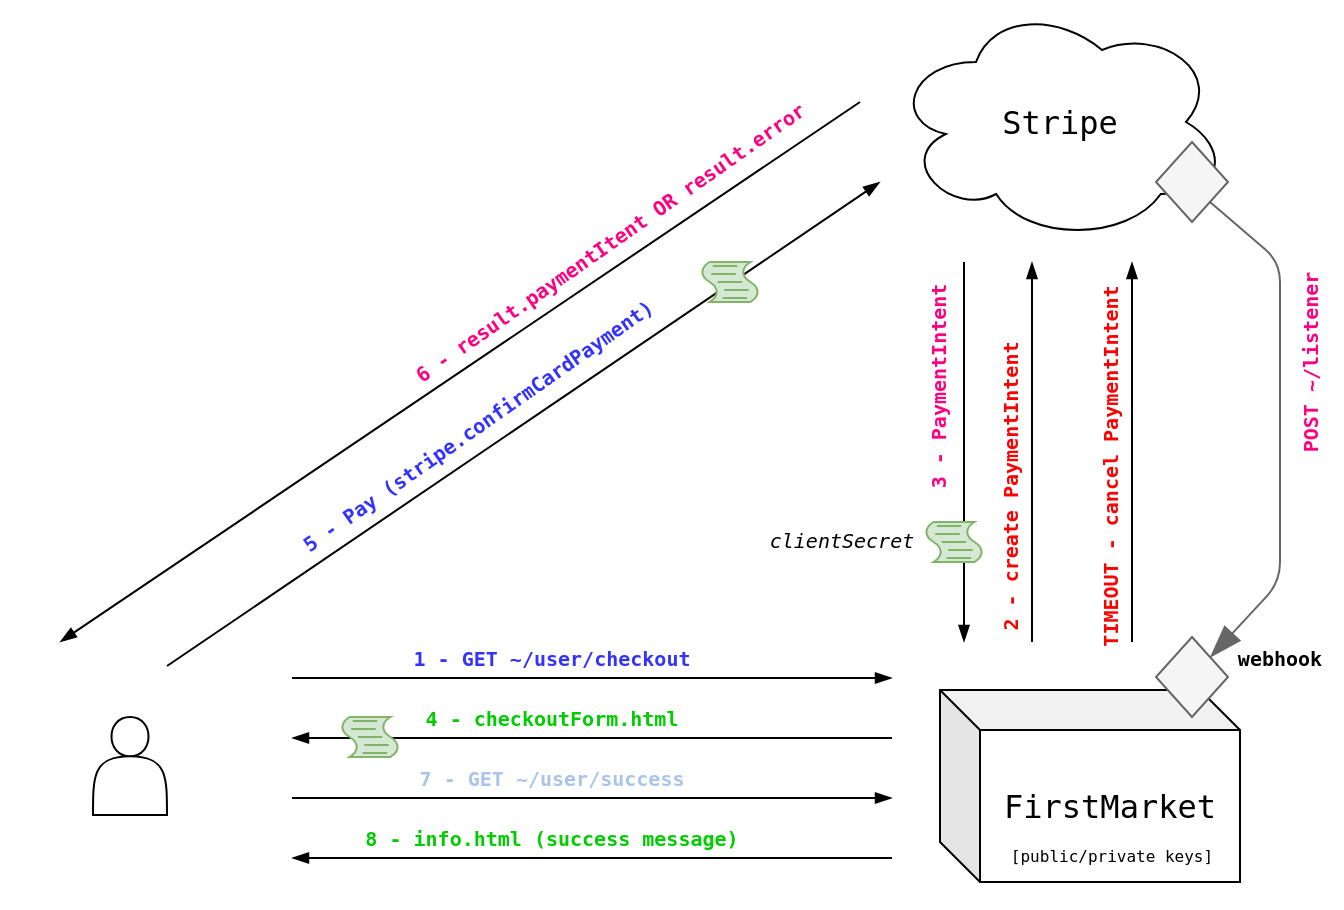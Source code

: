 <mxfile version="13.4.1" type="device"><diagram id="WtqXxqM5ryKhH50uXPpK" name="Page-1"><mxGraphModel dx="808" dy="421" grid="1" gridSize="10" guides="1" tooltips="1" connect="1" arrows="1" fold="1" page="1" pageScale="1" pageWidth="827" pageHeight="1169" math="0" shadow="0"><root><mxCell id="0"/><mxCell id="1" parent="0"/><mxCell id="HXmOIpXdoNOe7opn1vvZ-2" value="&lt;pre style=&quot;font-size: 16px&quot;&gt;&lt;font style=&quot;font-size: 16px&quot;&gt;FirstMarket&lt;br&gt;&lt;/font&gt;&lt;/pre&gt;" style="shape=cube;whiteSpace=wrap;html=1;boundedLbl=1;backgroundOutline=1;darkOpacity=0.05;darkOpacity2=0.1;" vertex="1" parent="1"><mxGeometry x="500" y="364" width="150" height="96" as="geometry"/></mxCell><mxCell id="HXmOIpXdoNOe7opn1vvZ-8" value="" style="shape=image;html=1;verticalAlign=top;verticalLabelPosition=bottom;labelBackgroundColor=#ffffff;imageAspect=0;aspect=fixed;image=https://cdn1.iconfinder.com/data/icons/seo-outline-colored-free/128/laptop-128.png" vertex="1" parent="1"><mxGeometry x="30" y="343" width="130" height="130" as="geometry"/></mxCell><mxCell id="HXmOIpXdoNOe7opn1vvZ-13" value="" style="shape=actor;whiteSpace=wrap;html=1;" vertex="1" parent="1"><mxGeometry x="76.5" y="377.5" width="37" height="49" as="geometry"/></mxCell><mxCell id="HXmOIpXdoNOe7opn1vvZ-14" value="" style="endArrow=blockThin;html=1;endFill=1;" edge="1" parent="1"><mxGeometry width="50" height="50" relative="1" as="geometry"><mxPoint x="176" y="358" as="sourcePoint"/><mxPoint x="476" y="358" as="targetPoint"/></mxGeometry></mxCell><mxCell id="HXmOIpXdoNOe7opn1vvZ-15" value="&lt;pre style=&quot;font-size: 10px&quot;&gt;&lt;font color=&quot;#3333FF&quot;&gt;&lt;b&gt;&lt;font style=&quot;font-size: 10px&quot;&gt;1 - GET ~/user/checkout&lt;/font&gt;&lt;/b&gt;&lt;/font&gt;&lt;/pre&gt;" style="text;html=1;strokeColor=none;fillColor=none;align=center;verticalAlign=middle;whiteSpace=wrap;rounded=0;" vertex="1" parent="1"><mxGeometry x="261" y="338" width="90" height="20" as="geometry"/></mxCell><mxCell id="HXmOIpXdoNOe7opn1vvZ-16" value="" style="endArrow=blockThin;html=1;endFill=1;" edge="1" parent="1"><mxGeometry width="50" height="50" relative="1" as="geometry"><mxPoint x="546" y="340" as="sourcePoint"/><mxPoint x="546" y="150" as="targetPoint"/></mxGeometry></mxCell><mxCell id="HXmOIpXdoNOe7opn1vvZ-17" value="" style="endArrow=blockThin;html=1;endFill=1;" edge="1" parent="1"><mxGeometry width="50" height="50" relative="1" as="geometry"><mxPoint x="512" y="150" as="sourcePoint"/><mxPoint x="512" y="340" as="targetPoint"/></mxGeometry></mxCell><mxCell id="HXmOIpXdoNOe7opn1vvZ-18" value="&lt;pre style=&quot;font-size: 10px&quot;&gt;&lt;font color=&quot;#FF0000&quot;&gt;&lt;b&gt;2 - create PaymentIntent&lt;/b&gt;&lt;/font&gt;&lt;/pre&gt;" style="text;html=1;strokeColor=none;fillColor=none;align=center;verticalAlign=middle;whiteSpace=wrap;rounded=0;rotation=-90;" vertex="1" parent="1"><mxGeometry x="490" y="252" width="90" height="20" as="geometry"/></mxCell><mxCell id="HXmOIpXdoNOe7opn1vvZ-19" value="&lt;pre style=&quot;font-size: 10px&quot;&gt;&lt;font color=&quot;#FF0080&quot;&gt;&lt;b&gt;3 - PaymentIntent&lt;/b&gt;&lt;/font&gt;&lt;/pre&gt;" style="text;html=1;strokeColor=none;fillColor=none;align=center;verticalAlign=middle;whiteSpace=wrap;rounded=0;rotation=-90;" vertex="1" parent="1"><mxGeometry x="454" y="202" width="90" height="20" as="geometry"/></mxCell><mxCell id="HXmOIpXdoNOe7opn1vvZ-21" value="" style="endArrow=none;html=1;endFill=0;startArrow=blockThin;startFill=1;" edge="1" parent="1"><mxGeometry width="50" height="50" relative="1" as="geometry"><mxPoint x="176" y="388" as="sourcePoint"/><mxPoint x="476" y="388" as="targetPoint"/></mxGeometry></mxCell><mxCell id="HXmOIpXdoNOe7opn1vvZ-22" value="&lt;pre style=&quot;font-size: 10px&quot;&gt;&lt;font color=&quot;#00CC00&quot;&gt;&lt;b&gt;&lt;font style=&quot;font-size: 10px&quot;&gt;4 - checkout&lt;/font&gt;Form.html&lt;/b&gt;&lt;/font&gt;&lt;/pre&gt;" style="text;html=1;strokeColor=none;fillColor=none;align=center;verticalAlign=middle;whiteSpace=wrap;rounded=0;" vertex="1" parent="1"><mxGeometry x="261" y="368" width="90" height="20" as="geometry"/></mxCell><mxCell id="HXmOIpXdoNOe7opn1vvZ-24" value="&lt;pre style=&quot;font-size: 10px&quot;&gt;&lt;font color=&quot;#3333FF&quot;&gt;&lt;b&gt;5 - Pay (stripe.confirmCardPayment)&lt;/b&gt;&lt;/font&gt;&lt;/pre&gt;" style="text;html=1;strokeColor=none;fillColor=none;align=center;verticalAlign=middle;whiteSpace=wrap;rounded=0;rotation=-35;" vertex="1" parent="1"><mxGeometry x="223.5" y="222" width="90" height="20" as="geometry"/></mxCell><mxCell id="HXmOIpXdoNOe7opn1vvZ-25" value="" style="endArrow=none;html=1;endFill=0;startArrow=blockThin;startFill=1;" edge="1" parent="1"><mxGeometry width="50" height="50" relative="1" as="geometry"><mxPoint x="60" y="340" as="sourcePoint"/><mxPoint x="460" y="70" as="targetPoint"/></mxGeometry></mxCell><mxCell id="HXmOIpXdoNOe7opn1vvZ-27" value="&lt;pre style=&quot;font-size: 10px&quot;&gt;&lt;b&gt;&lt;font color=&quot;#FF0080&quot;&gt;6 - result.paymentItent OR result.error&lt;/font&gt;&lt;/b&gt;&lt;/pre&gt;" style="text;html=1;strokeColor=none;fillColor=none;align=center;verticalAlign=middle;whiteSpace=wrap;rounded=0;rotation=-35;" vertex="1" parent="1"><mxGeometry x="290" y="130" width="90" height="20" as="geometry"/></mxCell><mxCell id="HXmOIpXdoNOe7opn1vvZ-28" value="" style="endArrow=blockThin;html=1;endFill=1;" edge="1" parent="1"><mxGeometry width="50" height="50" relative="1" as="geometry"><mxPoint x="176" y="418" as="sourcePoint"/><mxPoint x="476" y="418" as="targetPoint"/></mxGeometry></mxCell><mxCell id="HXmOIpXdoNOe7opn1vvZ-29" value="&lt;pre style=&quot;font-size: 10px&quot;&gt;&lt;font color=&quot;#A9C4EB&quot;&gt;&lt;b&gt;&lt;font style=&quot;font-size: 10px&quot;&gt;7 - GET ~/user/success&lt;/font&gt;&lt;/b&gt;&lt;/font&gt;&lt;/pre&gt;" style="text;html=1;strokeColor=none;fillColor=none;align=center;verticalAlign=middle;whiteSpace=wrap;rounded=0;" vertex="1" parent="1"><mxGeometry x="261" y="398" width="90" height="20" as="geometry"/></mxCell><mxCell id="HXmOIpXdoNOe7opn1vvZ-30" value="" style="endArrow=none;html=1;endFill=0;startArrow=blockThin;startFill=1;" edge="1" parent="1"><mxGeometry width="50" height="50" relative="1" as="geometry"><mxPoint x="176" y="448" as="sourcePoint"/><mxPoint x="476" y="448" as="targetPoint"/></mxGeometry></mxCell><mxCell id="HXmOIpXdoNOe7opn1vvZ-31" value="&lt;pre style=&quot;font-size: 10px&quot;&gt;&lt;font color=&quot;#00CC00&quot;&gt;&lt;b&gt;&lt;font style=&quot;font-size: 10px&quot;&gt;8 - info.html (success message&lt;/font&gt;)&lt;/b&gt;&lt;/font&gt;&lt;/pre&gt;" style="text;html=1;strokeColor=none;fillColor=none;align=center;verticalAlign=middle;whiteSpace=wrap;rounded=0;" vertex="1" parent="1"><mxGeometry x="261" y="428" width="90" height="20" as="geometry"/></mxCell><mxCell id="HXmOIpXdoNOe7opn1vvZ-32" value="" style="endArrow=blockThin;html=1;endFill=1;startArrow=none;startFill=0;" edge="1" parent="1"><mxGeometry width="50" height="50" relative="1" as="geometry"><mxPoint x="113.5" y="352" as="sourcePoint"/><mxPoint x="470" y="110" as="targetPoint"/></mxGeometry></mxCell><mxCell id="HXmOIpXdoNOe7opn1vvZ-1" value="&lt;pre style=&quot;font-size: 16px&quot;&gt;&lt;font style=&quot;font-size: 16px&quot;&gt;Stripe&lt;/font&gt;&lt;/pre&gt;" style="ellipse;shape=cloud;whiteSpace=wrap;html=1;" vertex="1" parent="1"><mxGeometry x="476" y="20" width="168" height="120" as="geometry"/></mxCell><mxCell id="HXmOIpXdoNOe7opn1vvZ-43" value="" style="rhombus;whiteSpace=wrap;html=1;fillColor=#f5f5f5;strokeColor=#666666;fontColor=#333333;" vertex="1" parent="1"><mxGeometry x="608" y="90" width="36" height="40" as="geometry"/></mxCell><mxCell id="HXmOIpXdoNOe7opn1vvZ-44" value="" style="rhombus;whiteSpace=wrap;html=1;fillColor=#f5f5f5;strokeColor=#666666;fontColor=#333333;" vertex="1" parent="1"><mxGeometry x="608" y="337.5" width="36" height="40" as="geometry"/></mxCell><mxCell id="HXmOIpXdoNOe7opn1vvZ-47" value="" style="endArrow=blockThin;html=1;fillColor=#f5f5f5;exitX=1;exitY=1;exitDx=0;exitDy=0;endFill=1;strokeColor=#666666;endSize=14;rounded=1;" edge="1" parent="1" source="HXmOIpXdoNOe7opn1vvZ-43" target="HXmOIpXdoNOe7opn1vvZ-44"><mxGeometry width="50" height="50" relative="1" as="geometry"><mxPoint x="420" y="320" as="sourcePoint"/><mxPoint x="470" y="270" as="targetPoint"/><Array as="points"><mxPoint x="670" y="150"/><mxPoint x="670" y="310"/></Array></mxGeometry></mxCell><mxCell id="HXmOIpXdoNOe7opn1vvZ-48" value="&lt;pre style=&quot;font-size: 8px&quot;&gt;&lt;font style=&quot;font-size: 8px&quot;&gt;[public/private keys&lt;/font&gt;]&lt;/pre&gt;" style="text;html=1;strokeColor=none;fillColor=none;align=center;verticalAlign=middle;whiteSpace=wrap;rounded=0;" vertex="1" parent="1"><mxGeometry x="566" y="437" width="40" height="20" as="geometry"/></mxCell><mxCell id="HXmOIpXdoNOe7opn1vvZ-50" value="&lt;pre style=&quot;font-size: 10px&quot;&gt;&lt;b&gt;&lt;font style=&quot;font-size: 10px&quot; color=&quot;#FF0080&quot;&gt;POST ~/listener&lt;/font&gt;&lt;/b&gt;&lt;/pre&gt;" style="text;html=1;strokeColor=none;fillColor=none;align=center;verticalAlign=middle;whiteSpace=wrap;rounded=0;rotation=-90;" vertex="1" parent="1"><mxGeometry x="640" y="190" width="90" height="20" as="geometry"/></mxCell><mxCell id="HXmOIpXdoNOe7opn1vvZ-51" value="&lt;div style=&quot;font-size: 10px&quot;&gt;&lt;pre&gt;&lt;b&gt;webhook&lt;/b&gt;&lt;/pre&gt;&lt;/div&gt;" style="text;html=1;strokeColor=none;fillColor=none;align=center;verticalAlign=middle;whiteSpace=wrap;rounded=0;rotation=0;" vertex="1" parent="1"><mxGeometry x="640" y="338" width="60" height="20" as="geometry"/></mxCell><mxCell id="HXmOIpXdoNOe7opn1vvZ-52" value="" style="endArrow=blockThin;html=1;endFill=1;" edge="1" parent="1"><mxGeometry width="50" height="50" relative="1" as="geometry"><mxPoint x="596" y="340" as="sourcePoint"/><mxPoint x="596" y="150" as="targetPoint"/></mxGeometry></mxCell><mxCell id="HXmOIpXdoNOe7opn1vvZ-53" value="&lt;pre style=&quot;font-size: 10px&quot;&gt;&lt;font color=&quot;#FF0000&quot;&gt;&lt;b&gt;TIMEOUT - cancel PaymentIntent&lt;/b&gt;&lt;/font&gt;&lt;/pre&gt;" style="text;html=1;strokeColor=none;fillColor=none;align=center;verticalAlign=middle;whiteSpace=wrap;rounded=0;rotation=-90;" vertex="1" parent="1"><mxGeometry x="540" y="242" width="90" height="20" as="geometry"/></mxCell><mxCell id="HXmOIpXdoNOe7opn1vvZ-54" value="" style="shape=mxgraph.bpmn.script_task;html=1;outlineConnect=0;fillColor=#d5e8d4;strokeColor=#82b366;" vertex="1" parent="1"><mxGeometry x="492" y="280" width="30" height="20" as="geometry"/></mxCell><mxCell id="HXmOIpXdoNOe7opn1vvZ-55" value="&lt;div style=&quot;font-size: 10px&quot;&gt;&lt;pre&gt;&lt;i&gt;&lt;font style=&quot;font-size: 10px&quot;&gt;clientSecret&lt;/font&gt;&lt;/i&gt;&lt;/pre&gt;&lt;/div&gt;" style="text;html=1;align=center;verticalAlign=middle;whiteSpace=wrap;rounded=0;rotation=0;" vertex="1" parent="1"><mxGeometry x="421.25" y="280" width="59.75" height="18" as="geometry"/></mxCell><mxCell id="HXmOIpXdoNOe7opn1vvZ-58" value="" style="shape=mxgraph.bpmn.script_task;html=1;outlineConnect=0;fillColor=#d5e8d4;strokeColor=#82b366;" vertex="1" parent="1"><mxGeometry x="200" y="377.5" width="30" height="20" as="geometry"/></mxCell><mxCell id="HXmOIpXdoNOe7opn1vvZ-59" value="" style="shape=mxgraph.bpmn.script_task;html=1;outlineConnect=0;fillColor=#d5e8d4;strokeColor=#82b366;" vertex="1" parent="1"><mxGeometry x="380" y="150" width="30" height="20" as="geometry"/></mxCell></root></mxGraphModel></diagram></mxfile>